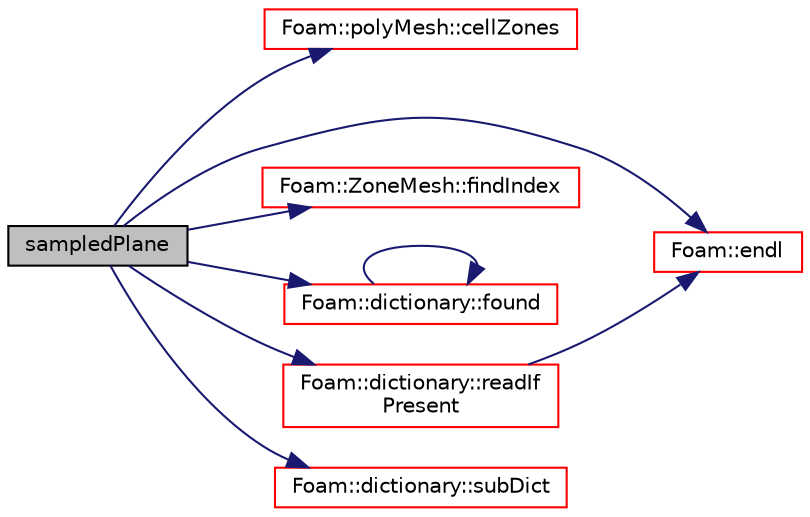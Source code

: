 digraph "sampledPlane"
{
  bgcolor="transparent";
  edge [fontname="Helvetica",fontsize="10",labelfontname="Helvetica",labelfontsize="10"];
  node [fontname="Helvetica",fontsize="10",shape=record];
  rankdir="LR";
  Node1 [label="sampledPlane",height=0.2,width=0.4,color="black", fillcolor="grey75", style="filled", fontcolor="black"];
  Node1 -> Node2 [color="midnightblue",fontsize="10",style="solid",fontname="Helvetica"];
  Node2 [label="Foam::polyMesh::cellZones",height=0.2,width=0.4,color="red",URL="$a01961.html#a4d1a75ab59a90fb234112675b3ce1018",tooltip="Return cell zone mesh. "];
  Node1 -> Node3 [color="midnightblue",fontsize="10",style="solid",fontname="Helvetica"];
  Node3 [label="Foam::endl",height=0.2,width=0.4,color="red",URL="$a10936.html#a2db8fe02a0d3909e9351bb4275b23ce4",tooltip="Add newline and flush stream. "];
  Node1 -> Node4 [color="midnightblue",fontsize="10",style="solid",fontname="Helvetica"];
  Node4 [label="Foam::ZoneMesh::findIndex",height=0.2,width=0.4,color="red",URL="$a03018.html#a955c3122cd8ec6013c0c6e47996da27c",tooltip="Return zone index for the first match, return -1 if not found. "];
  Node1 -> Node5 [color="midnightblue",fontsize="10",style="solid",fontname="Helvetica"];
  Node5 [label="Foam::dictionary::found",height=0.2,width=0.4,color="red",URL="$a00532.html#ae9d6521e0e8d3956f9b49ddeb44877b8",tooltip="Search dictionary for given keyword. "];
  Node5 -> Node5 [color="midnightblue",fontsize="10",style="solid",fontname="Helvetica"];
  Node1 -> Node6 [color="midnightblue",fontsize="10",style="solid",fontname="Helvetica"];
  Node6 [label="Foam::dictionary::readIf\lPresent",height=0.2,width=0.4,color="red",URL="$a00532.html#ac3502a72e9d1a84f63c4919b78595cd4",tooltip="Find an entry if present, and assign to T. "];
  Node6 -> Node3 [color="midnightblue",fontsize="10",style="solid",fontname="Helvetica"];
  Node1 -> Node7 [color="midnightblue",fontsize="10",style="solid",fontname="Helvetica"];
  Node7 [label="Foam::dictionary::subDict",height=0.2,width=0.4,color="red",URL="$a00532.html#a42a549aa3e2c88399585b6462f6dbeb3",tooltip="Find and return a sub-dictionary. "];
}
